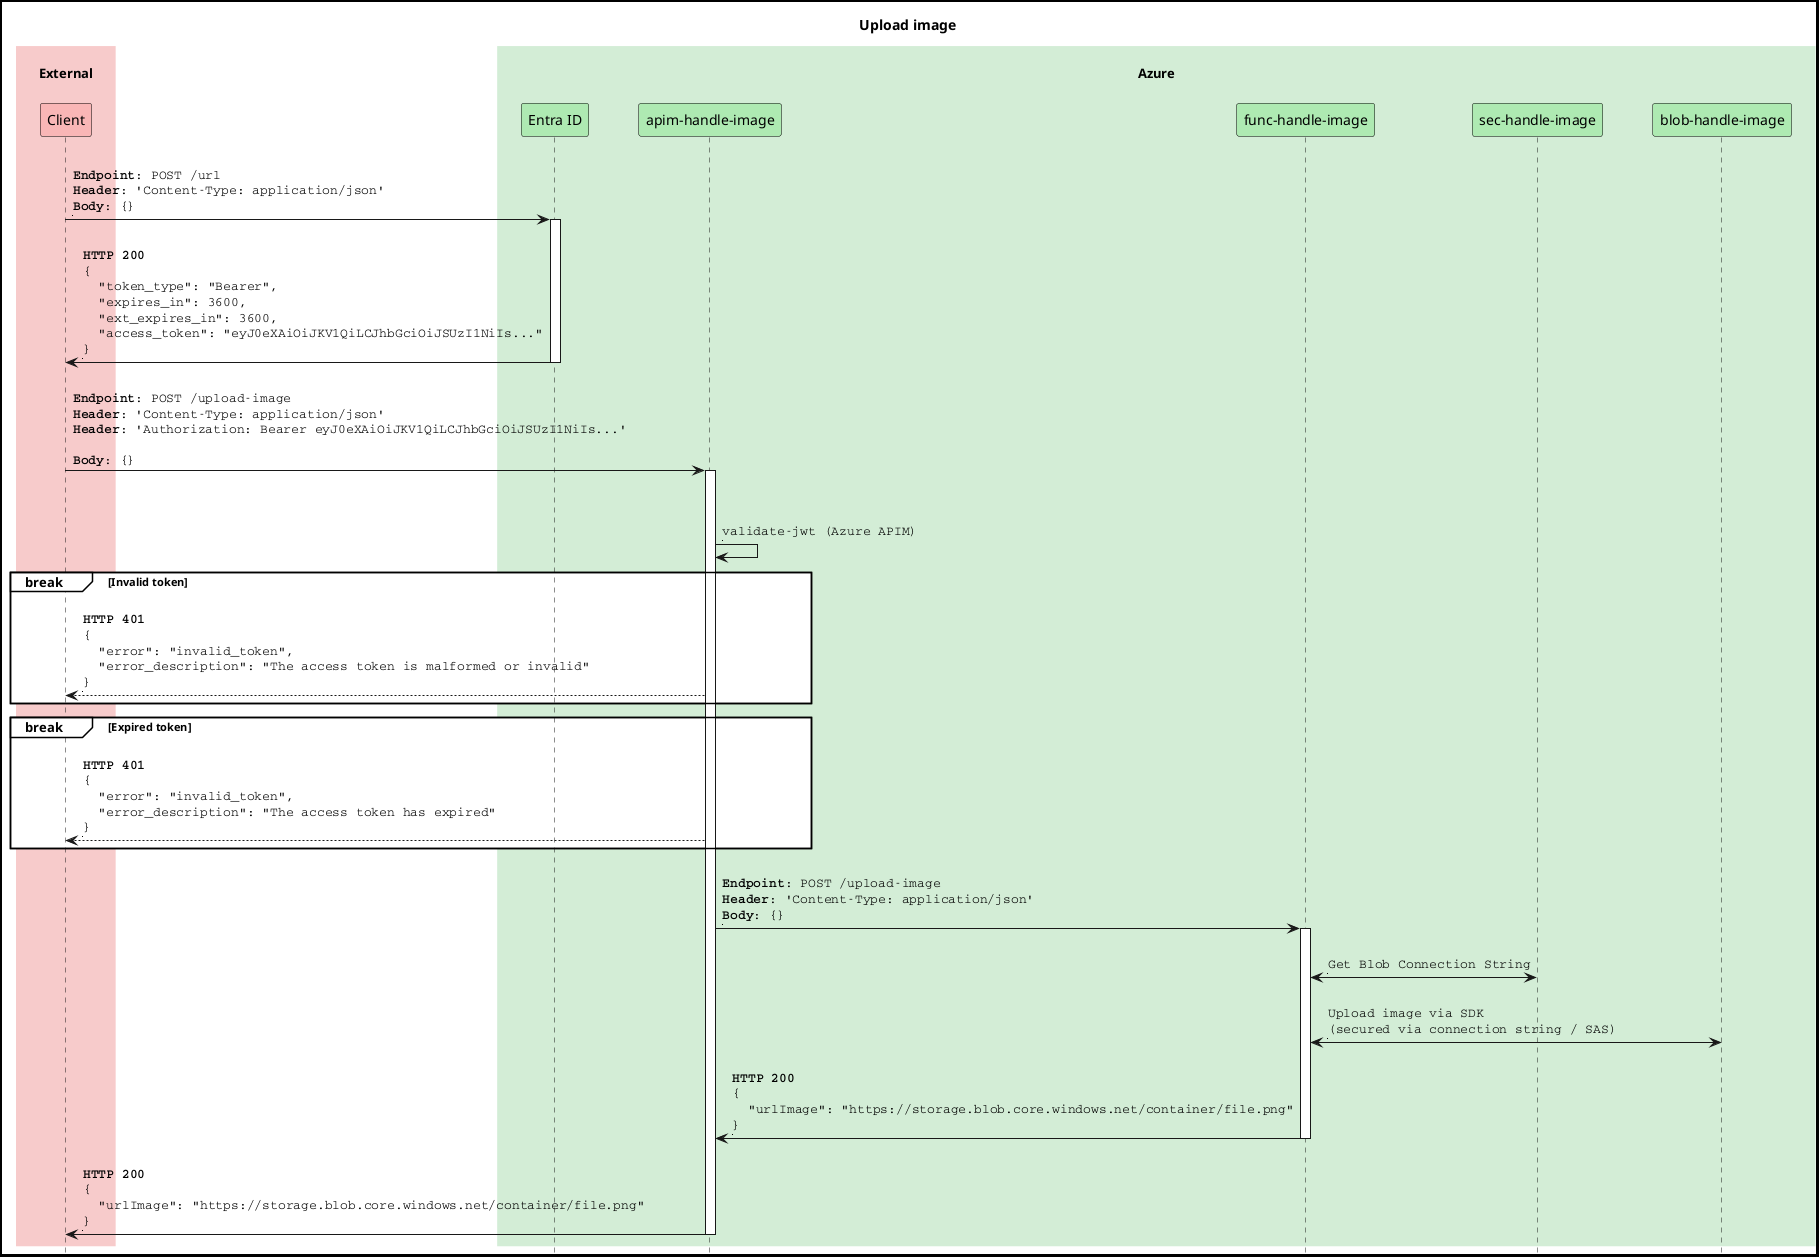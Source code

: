 @startuml Upload image

/'----------------------------------------------------------------------
  FORMATAÇÕES GERAIS
  ----------------------------------------------------------------------'/
skinparam diagramBorderColor black
skinparam diagramBorderThickness 3
skinparam participantPadding 20
skinparam defaultFontName helvetica
skinparam defaultFontColor black
skinparam sequenceTitleFontSize 30
skinparam sequenceParticipantBorderColor black
skinparam sequenceParticipantFontSize 14
skinparam actorBackgroundColor transparent
skinparam actorBorderColor black
skinparam actorFontSize 14
skinparam sequenceBoxBorderColor transparent
skinparam sequenceGroupBodyBackgroundColor transparent
skinparam sequenceReferenceBackgroundColor ffffe6
skinparam arrowFontName Courier
skinparam shadowing false
skinparam useBetaStyle true
hide footbox

/'----------------------------------------------------------------------
  PARTICIPANTES
  ----------------------------------------------------------------------'/
box "\nExternal\n" #f7cbcb
  participant cli as "Client" #f9b6b6
end box
box "\nAzure\n" #d3edd6
  participant id as "Entra ID" #aeeab2
  participant api as "apim-handle-image" #aeeab2
  participant func as "func-handle-image" #aeeab2
  participant kv as "sec-handle-image" #aeeab2
  participant blob as "blob-handle-image" #aeeab2
end box

/'----------------------------------------------------------------------
  TITULO
  ----------------------------------------------------------------------'/
title Upload image

/'----------------------------------------------------------------------
  FLUXO
  ----------------------------------------------------------------------'/

cli -> id++: \n\
**Endpoint**: POST /url \n\
**Header**: 'Content-Type: application/json' \n\
**Body**: {} \n\
|||

id -> cli--: \n\
**HTTP 200** \n\
{\n\
  "token_type": "Bearer",\n\
  "expires_in": 3600,\n\
  "ext_expires_in": 3600,\n\
  "access_token": "eyJ0eXAiOiJKV1QiLCJhbGciOiJSUzI1NiIs..."\n\
}\n\
|||

cli -> api++: \n\
**Endpoint**: POST /upload-image \n\
**Header**: 'Content-Type: application/json' \n\
**Header**: 'Authorization: Bearer eyJ0eXAiOiJKV1QiLCJhbGciOiJSUzI1NiIs...' \n\
\n\
**Body**: {}
|||

api -> api: \n\
validate-jwt (Azure APIM) \n\
|||

break#ffffff #ffffff Invalid token

api --> cli: \n\
**HTTP 401**  \n\
{\n\
  "error": "invalid_token",\n\
  "error_description": "The access token is malformed or invalid"\n\
}\n\
|||

end

break#ffffff #ffffff Expired token

api --> cli: \n\
**HTTP 401**  \n\
{\n\
  "error": "invalid_token",\n\
  "error_description": "The access token has expired"\n\
}\n\
|||

end

api -> func++: \n\
**Endpoint**: POST /upload-image \n\
**Header**: 'Content-Type: application/json' \n\
**Body**: {} \n\
|||

func <-> kv: \n\
Get Blob Connection String\n\
|||

func <-> blob: \n\
Upload image via SDK\n(secured via connection string / SAS) \n\
|||

func -> api--: \n\
**HTTP 200**  \n\
{\n\
  "urlImage": "https://storage.blob.core.windows.net/container/file.png"\n\
}\n\
|||

api -> cli--: \n\
**HTTP 200**  \n\
{\n\
  "urlImage": "https://storage.blob.core.windows.net/container/file.png"\n\
}\n\
|||

@enduml